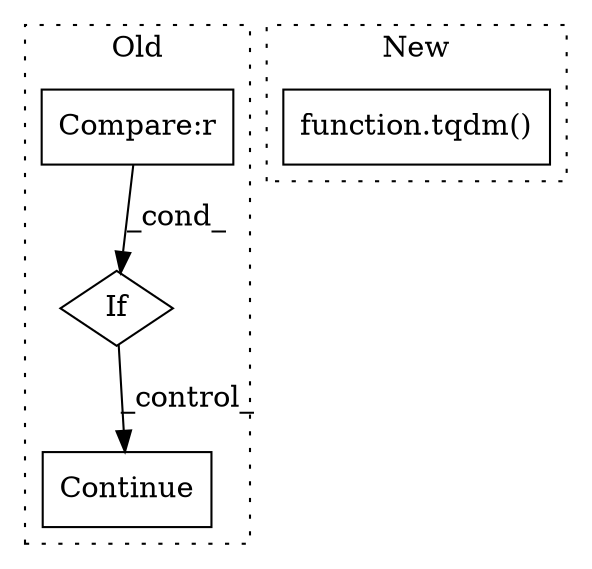 digraph G {
subgraph cluster0 {
1 [label="Continue" a="43" s="2477" l="8" shape="box"];
3 [label="If" a="96" s="2414" l="3" shape="diamond"];
4 [label="Compare:r" a="40" s="2417" l="42" shape="box"];
label = "Old";
style="dotted";
}
subgraph cluster1 {
2 [label="function.tqdm()" a="75" s="2402,2420" l="5,1" shape="box"];
label = "New";
style="dotted";
}
3 -> 1 [label="_control_"];
4 -> 3 [label="_cond_"];
}
